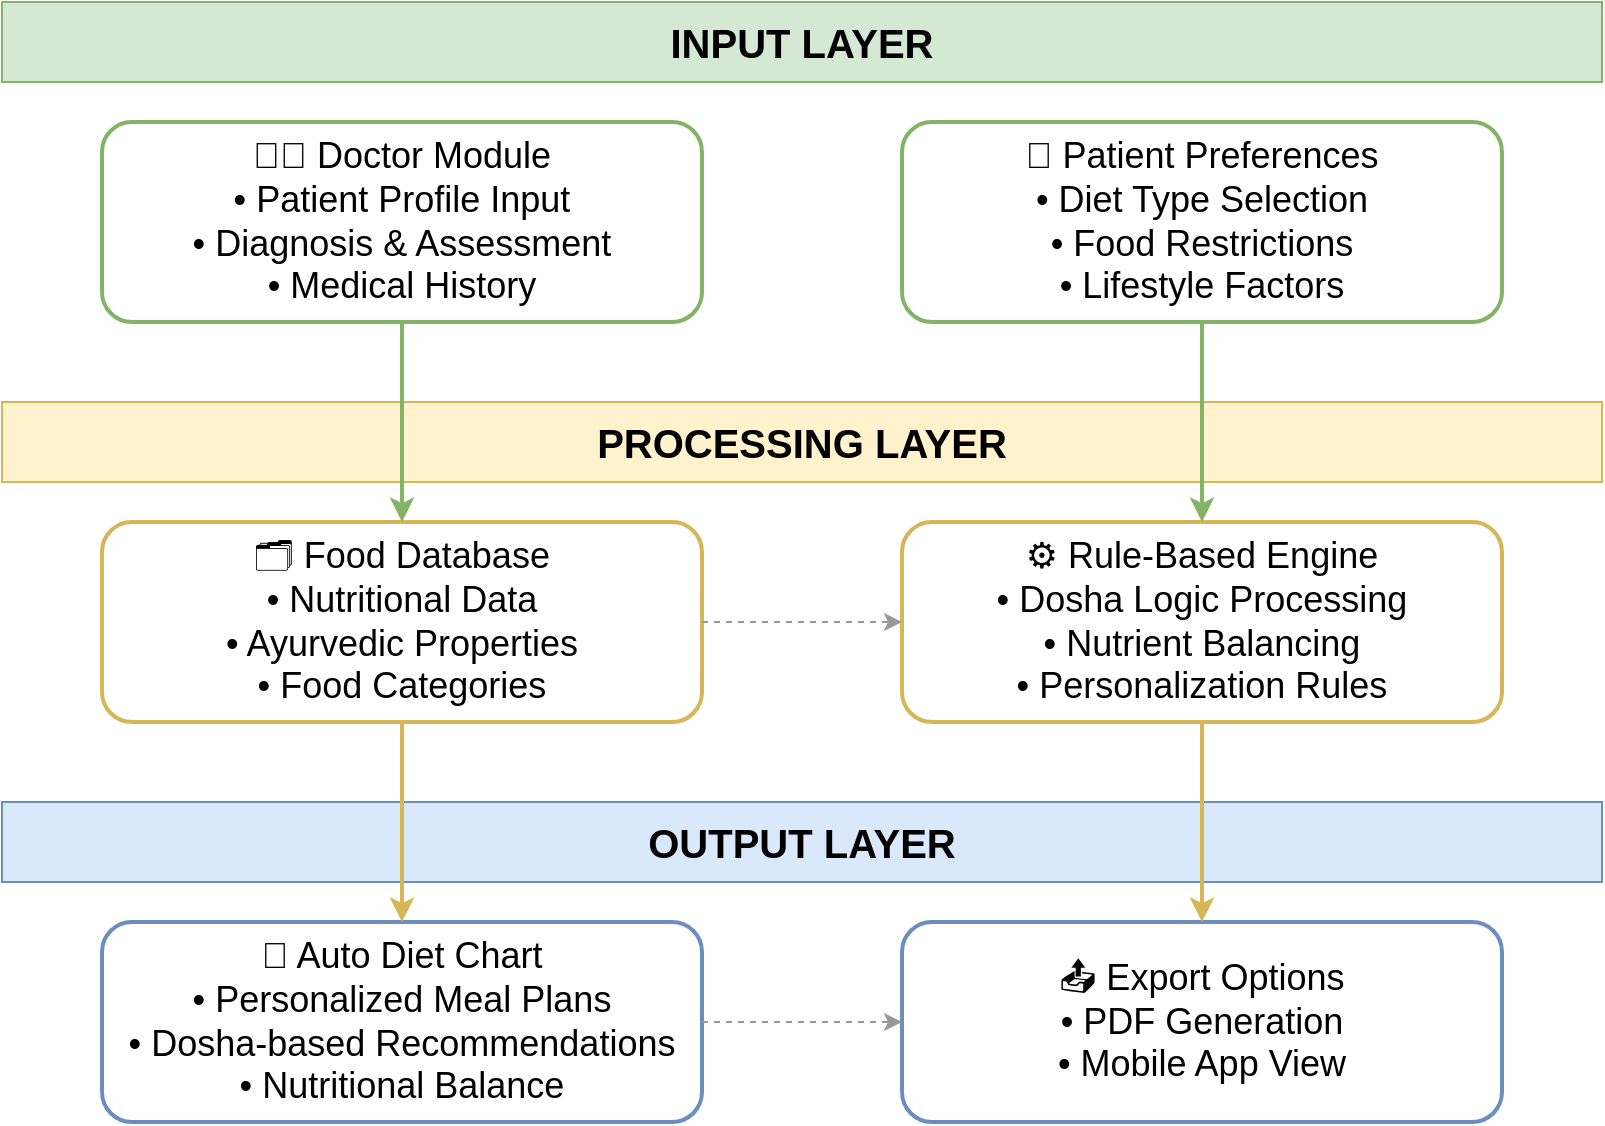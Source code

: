 <mxfile>
    <diagram name="Architecture" id="arch1">
        <mxGraphModel dx="825" dy="445" grid="1" gridSize="10" guides="1" tooltips="1" connect="1" arrows="1" fold="1" page="1" pageScale="1" pageWidth="1000" pageHeight="1200" math="0" shadow="0">
            <root>
                <mxCell id="0"/>
                <mxCell id="1" parent="0"/>
                <mxCell id="input-layer" value="&lt;font style=&quot;font-size: 20px;&quot;&gt;INPUT LAYER&lt;/font&gt;" style="rounded=0;whiteSpace=wrap;html=1;fillColor=#d5e8d4;strokeColor=#82b366;fontSize=16;fontStyle=1" parent="1" vertex="1">
                    <mxGeometry x="100" y="120" width="800" height="40" as="geometry"/>
                </mxCell>
                <mxCell id="doctor-module" value="&lt;font style=&quot;font-size: 18px;&quot;&gt;👨‍⚕️ Doctor Module&lt;br&gt;• Patient Profile Input&lt;br&gt;• Diagnosis &amp;amp; Assessment&lt;br&gt;• Medical History&lt;/font&gt;" style="rounded=1;whiteSpace=wrap;html=1;fillColor=#ffffff;strokeColor=#82b366;strokeWidth=2" parent="1" vertex="1">
                    <mxGeometry x="150" y="180" width="300" height="100" as="geometry"/>
                </mxCell>
                <mxCell id="patient-module" value="&lt;font style=&quot;font-size: 18px;&quot;&gt;🧍 Patient Preferences&lt;br&gt;• Diet Type Selection&lt;br&gt;• Food Restrictions&lt;br&gt;• Lifestyle Factors&lt;/font&gt;" style="rounded=1;whiteSpace=wrap;html=1;fillColor=#ffffff;strokeColor=#82b366;strokeWidth=2" parent="1" vertex="1">
                    <mxGeometry x="550" y="180" width="300" height="100" as="geometry"/>
                </mxCell>
                <mxCell id="processing-layer" value="&lt;font style=&quot;font-size: 20px;&quot;&gt;PROCESSING LAYER&lt;/font&gt;" style="rounded=0;whiteSpace=wrap;html=1;fillColor=#fff2cc;strokeColor=#d6b656;fontSize=16;fontStyle=1" parent="1" vertex="1">
                    <mxGeometry x="100" y="320" width="800" height="40" as="geometry"/>
                </mxCell>
                <mxCell id="database-module" value="&lt;font style=&quot;font-size: 18px;&quot;&gt;🗂️ Food Database&lt;br&gt;• Nutritional Data&lt;br&gt;• Ayurvedic Properties&lt;br&gt;• Food Categories&lt;/font&gt;" style="rounded=1;whiteSpace=wrap;html=1;fillColor=#ffffff;strokeColor=#d6b656;strokeWidth=2" parent="1" vertex="1">
                    <mxGeometry x="150" y="380" width="300" height="100" as="geometry"/>
                </mxCell>
                <mxCell id="engine-module" value="&lt;font style=&quot;font-size: 18px;&quot;&gt;⚙️ Rule-Based Engine&lt;br&gt;• Dosha Logic Processing&lt;br&gt;• Nutrient Balancing&lt;br&gt;• Personalization Rules&lt;/font&gt;" style="rounded=1;whiteSpace=wrap;html=1;fillColor=#ffffff;strokeColor=#d6b656;strokeWidth=2" parent="1" vertex="1">
                    <mxGeometry x="550" y="380" width="300" height="100" as="geometry"/>
                </mxCell>
                <mxCell id="output-layer" value="&lt;font style=&quot;font-size: 20px;&quot;&gt;OUTPUT LAYER&lt;/font&gt;" style="rounded=0;whiteSpace=wrap;html=1;fillColor=#dae8fc;strokeColor=#6c8ebf;fontSize=16;fontStyle=1" parent="1" vertex="1">
                    <mxGeometry x="100" y="520" width="800" height="40" as="geometry"/>
                </mxCell>
                <mxCell id="chart-module" value="&lt;font style=&quot;font-size: 18px;&quot;&gt;📄 Auto Diet Chart&lt;br&gt;• Personalized Meal Plans&lt;br&gt;• Dosha-based Recommendations&lt;br&gt;• Nutritional Balance&lt;/font&gt;" style="rounded=1;whiteSpace=wrap;html=1;fillColor=#ffffff;strokeColor=#6c8ebf;strokeWidth=2" parent="1" vertex="1">
                    <mxGeometry x="150" y="580" width="300" height="100" as="geometry"/>
                </mxCell>
                <mxCell id="export-module" value="&lt;font style=&quot;font-size: 18px;&quot;&gt;📤 Export Options&lt;br&gt;• PDF Generation&lt;br&gt;• Mobile App View&lt;br&gt;&lt;/font&gt;" style="rounded=1;whiteSpace=wrap;html=1;fillColor=#ffffff;strokeColor=#6c8ebf;strokeWidth=2" parent="1" vertex="1">
                    <mxGeometry x="550" y="580" width="300" height="100" as="geometry"/>
                </mxCell>
                <mxCell id="arrow1" style="endArrow=classic;html=1;strokeWidth=2;strokeColor=#82b366" parent="1" edge="1">
                    <mxGeometry width="50" height="50" relative="1" as="geometry">
                        <mxPoint x="300" y="280" as="sourcePoint"/>
                        <mxPoint x="300" y="380" as="targetPoint"/>
                    </mxGeometry>
                </mxCell>
                <mxCell id="arrow2" style="endArrow=classic;html=1;strokeWidth=2;strokeColor=#82b366" parent="1" edge="1">
                    <mxGeometry width="50" height="50" relative="1" as="geometry">
                        <mxPoint x="700" y="280" as="sourcePoint"/>
                        <mxPoint x="700" y="380" as="targetPoint"/>
                    </mxGeometry>
                </mxCell>
                <mxCell id="arrow3" style="endArrow=classic;html=1;strokeWidth=2;strokeColor=#d6b656" parent="1" edge="1">
                    <mxGeometry width="50" height="50" relative="1" as="geometry">
                        <mxPoint x="300" y="480" as="sourcePoint"/>
                        <mxPoint x="300" y="580" as="targetPoint"/>
                    </mxGeometry>
                </mxCell>
                <mxCell id="arrow4" style="endArrow=classic;html=1;strokeWidth=2;strokeColor=#d6b656" parent="1" edge="1">
                    <mxGeometry width="50" height="50" relative="1" as="geometry">
                        <mxPoint x="700" y="480" as="sourcePoint"/>
                        <mxPoint x="700" y="580" as="targetPoint"/>
                    </mxGeometry>
                </mxCell>
                <mxCell id="connection" style="endArrow=classic;html=1;strokeWidth=1;strokeColor=#999999;dashed=1" parent="1" edge="1">
                    <mxGeometry width="50" height="50" relative="1" as="geometry">
                        <mxPoint x="450" y="430" as="sourcePoint"/>
                        <mxPoint x="550" y="430" as="targetPoint"/>
                    </mxGeometry>
                </mxCell>
                <mxCell id="connection2" style="endArrow=classic;html=1;strokeWidth=1;strokeColor=#999999;dashed=1" parent="1" edge="1">
                    <mxGeometry width="50" height="50" relative="1" as="geometry">
                        <mxPoint x="450" y="630" as="sourcePoint"/>
                        <mxPoint x="550" y="630" as="targetPoint"/>
                    </mxGeometry>
                </mxCell>
            </root>
        </mxGraphModel>
    </diagram>
</mxfile>